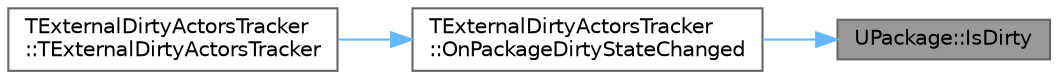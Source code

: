 digraph "UPackage::IsDirty"
{
 // INTERACTIVE_SVG=YES
 // LATEX_PDF_SIZE
  bgcolor="transparent";
  edge [fontname=Helvetica,fontsize=10,labelfontname=Helvetica,labelfontsize=10];
  node [fontname=Helvetica,fontsize=10,shape=box,height=0.2,width=0.4];
  rankdir="RL";
  Node1 [id="Node000001",label="UPackage::IsDirty",height=0.2,width=0.4,color="gray40", fillcolor="grey60", style="filled", fontcolor="black",tooltip="Returns whether the package needs to be saved."];
  Node1 -> Node2 [id="edge1_Node000001_Node000002",dir="back",color="steelblue1",style="solid",tooltip=" "];
  Node2 [id="Node000002",label="TExternalDirtyActorsTracker\l::OnPackageDirtyStateChanged",height=0.2,width=0.4,color="grey40", fillcolor="white", style="filled",URL="$db/dcf/classTExternalDirtyActorsTracker.html#a1a2b9be6d32ef0d5d314abbe00247cec",tooltip=" "];
  Node2 -> Node3 [id="edge2_Node000002_Node000003",dir="back",color="steelblue1",style="solid",tooltip=" "];
  Node3 [id="Node000003",label="TExternalDirtyActorsTracker\l::TExternalDirtyActorsTracker",height=0.2,width=0.4,color="grey40", fillcolor="white", style="filled",URL="$db/dcf/classTExternalDirtyActorsTracker.html#a9ac5633f619658c6f6a2dcef65e755c2",tooltip=" "];
}
